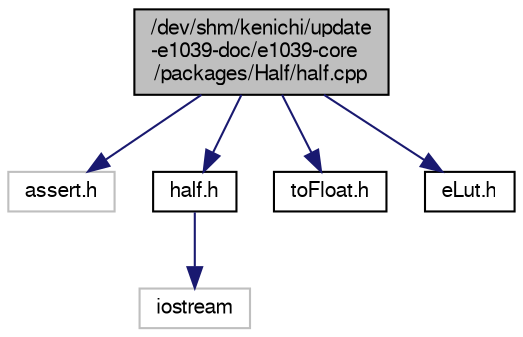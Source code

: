 digraph "/dev/shm/kenichi/update-e1039-doc/e1039-core/packages/Half/half.cpp"
{
  bgcolor="transparent";
  edge [fontname="FreeSans",fontsize="10",labelfontname="FreeSans",labelfontsize="10"];
  node [fontname="FreeSans",fontsize="10",shape=record];
  Node1 [label="/dev/shm/kenichi/update\l-e1039-doc/e1039-core\l/packages/Half/half.cpp",height=0.2,width=0.4,color="black", fillcolor="grey75", style="filled" fontcolor="black"];
  Node1 -> Node2 [color="midnightblue",fontsize="10",style="solid",fontname="FreeSans"];
  Node2 [label="assert.h",height=0.2,width=0.4,color="grey75"];
  Node1 -> Node3 [color="midnightblue",fontsize="10",style="solid",fontname="FreeSans"];
  Node3 [label="half.h",height=0.2,width=0.4,color="black",URL="$d8/dd3/half_8h.html"];
  Node3 -> Node4 [color="midnightblue",fontsize="10",style="solid",fontname="FreeSans"];
  Node4 [label="iostream",height=0.2,width=0.4,color="grey75"];
  Node1 -> Node5 [color="midnightblue",fontsize="10",style="solid",fontname="FreeSans"];
  Node5 [label="toFloat.h",height=0.2,width=0.4,color="black",URL="$dd/d31/toFloat_8h.html"];
  Node1 -> Node6 [color="midnightblue",fontsize="10",style="solid",fontname="FreeSans"];
  Node6 [label="eLut.h",height=0.2,width=0.4,color="black",URL="$dd/de6/eLut_8h.html"];
}
